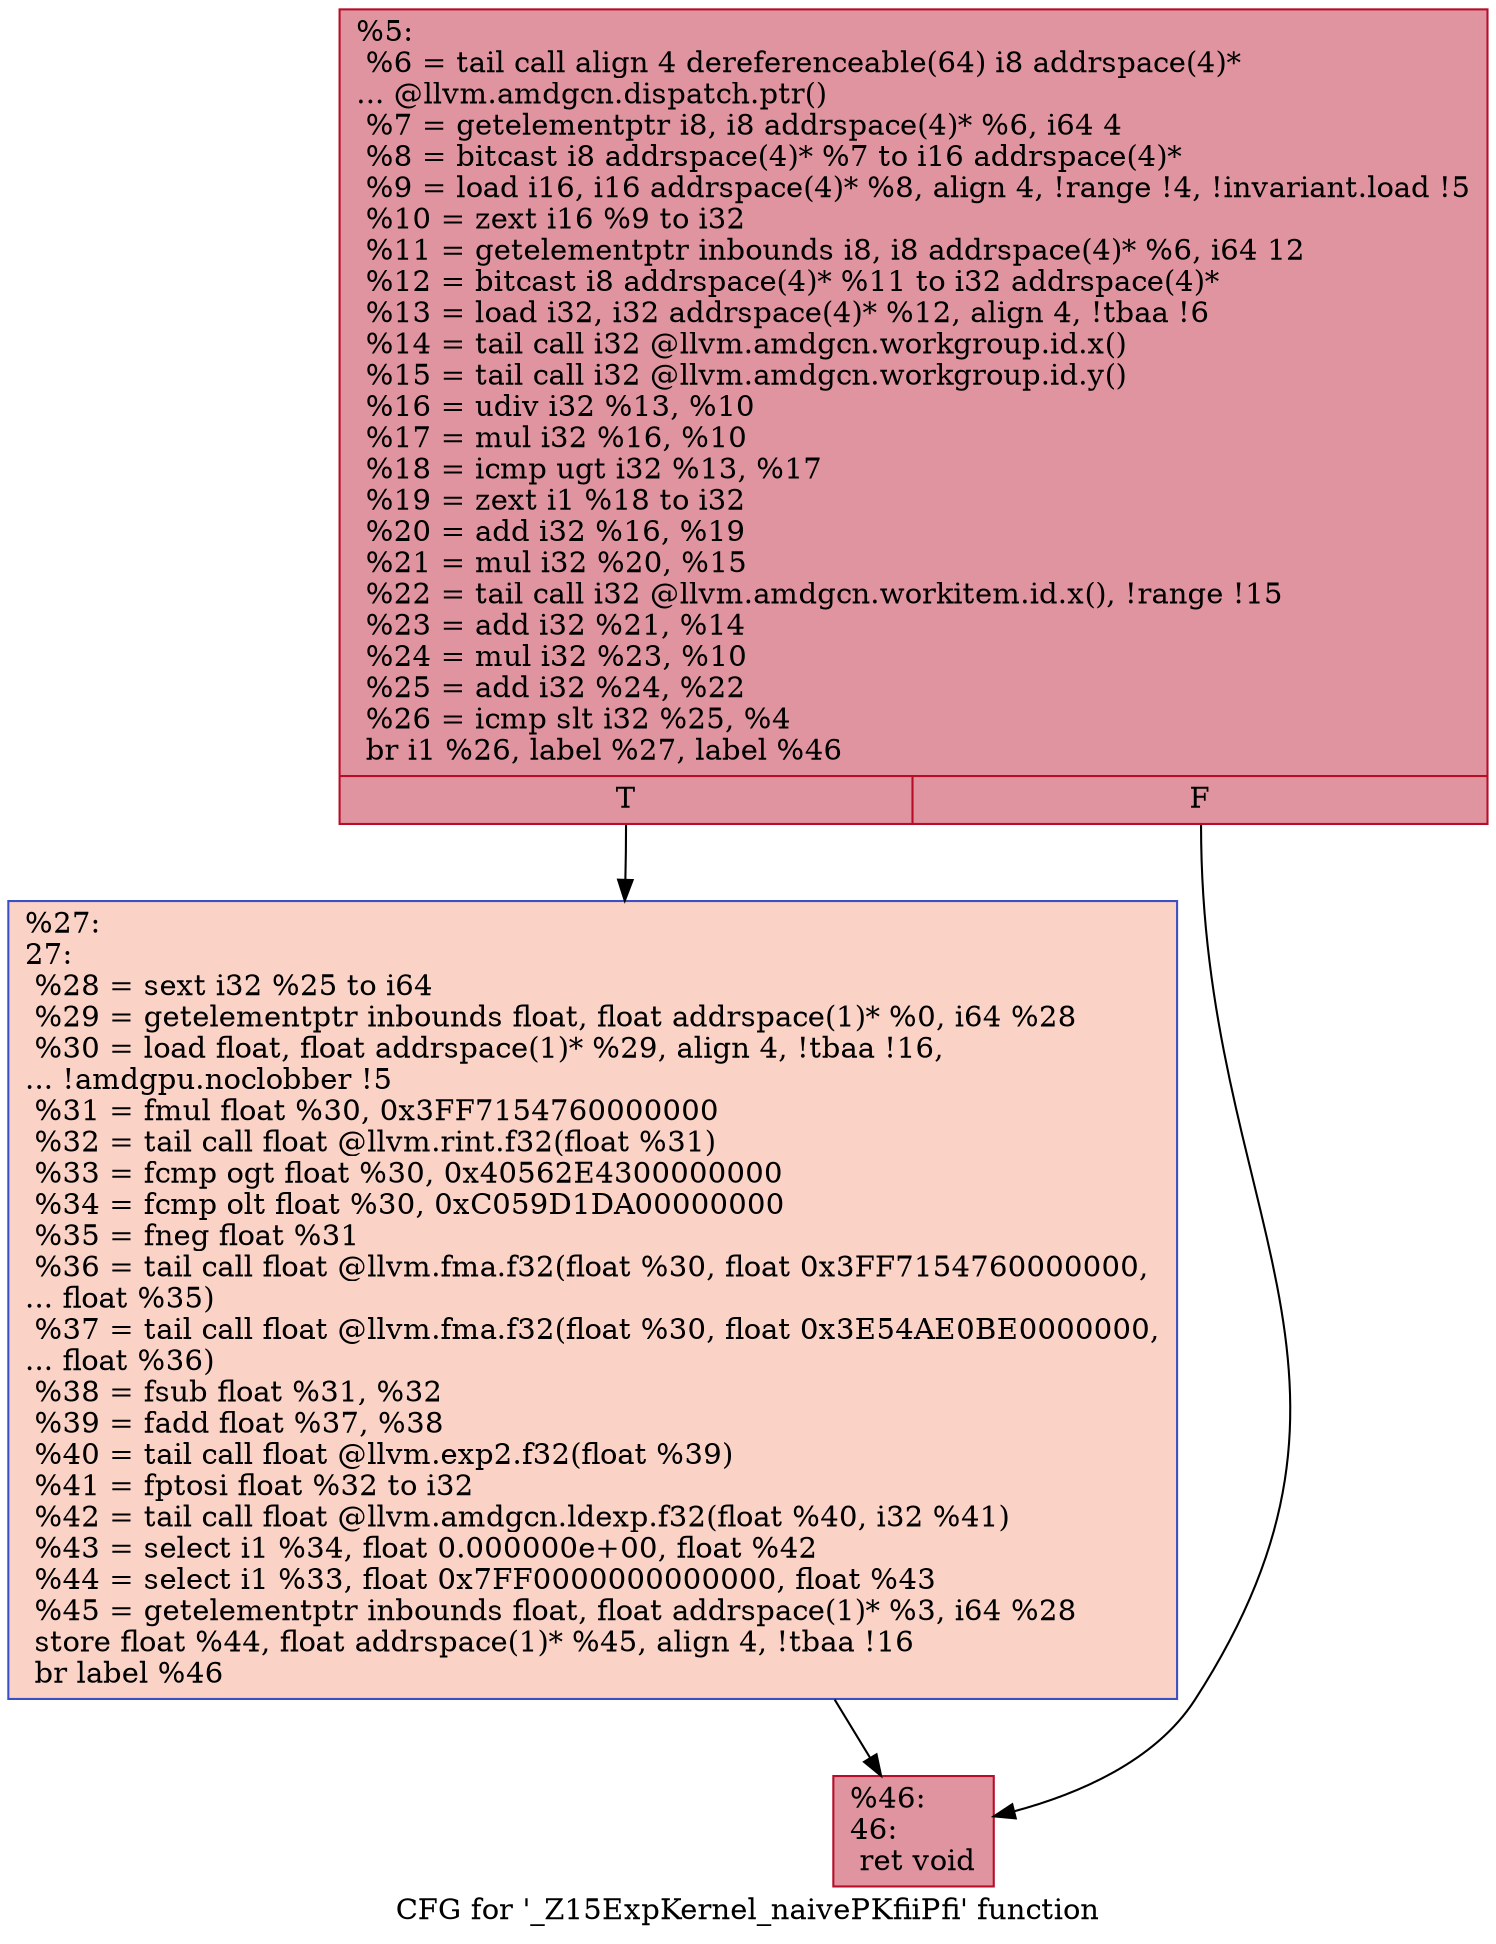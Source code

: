 digraph "CFG for '_Z15ExpKernel_naivePKfiiPfi' function" {
	label="CFG for '_Z15ExpKernel_naivePKfiiPfi' function";

	Node0x4728a20 [shape=record,color="#b70d28ff", style=filled, fillcolor="#b70d2870",label="{%5:\l  %6 = tail call align 4 dereferenceable(64) i8 addrspace(4)*\l... @llvm.amdgcn.dispatch.ptr()\l  %7 = getelementptr i8, i8 addrspace(4)* %6, i64 4\l  %8 = bitcast i8 addrspace(4)* %7 to i16 addrspace(4)*\l  %9 = load i16, i16 addrspace(4)* %8, align 4, !range !4, !invariant.load !5\l  %10 = zext i16 %9 to i32\l  %11 = getelementptr inbounds i8, i8 addrspace(4)* %6, i64 12\l  %12 = bitcast i8 addrspace(4)* %11 to i32 addrspace(4)*\l  %13 = load i32, i32 addrspace(4)* %12, align 4, !tbaa !6\l  %14 = tail call i32 @llvm.amdgcn.workgroup.id.x()\l  %15 = tail call i32 @llvm.amdgcn.workgroup.id.y()\l  %16 = udiv i32 %13, %10\l  %17 = mul i32 %16, %10\l  %18 = icmp ugt i32 %13, %17\l  %19 = zext i1 %18 to i32\l  %20 = add i32 %16, %19\l  %21 = mul i32 %20, %15\l  %22 = tail call i32 @llvm.amdgcn.workitem.id.x(), !range !15\l  %23 = add i32 %21, %14\l  %24 = mul i32 %23, %10\l  %25 = add i32 %24, %22\l  %26 = icmp slt i32 %25, %4\l  br i1 %26, label %27, label %46\l|{<s0>T|<s1>F}}"];
	Node0x4728a20:s0 -> Node0x472b230;
	Node0x4728a20:s1 -> Node0x472b2c0;
	Node0x472b230 [shape=record,color="#3d50c3ff", style=filled, fillcolor="#f59c7d70",label="{%27:\l27:                                               \l  %28 = sext i32 %25 to i64\l  %29 = getelementptr inbounds float, float addrspace(1)* %0, i64 %28\l  %30 = load float, float addrspace(1)* %29, align 4, !tbaa !16,\l... !amdgpu.noclobber !5\l  %31 = fmul float %30, 0x3FF7154760000000\l  %32 = tail call float @llvm.rint.f32(float %31)\l  %33 = fcmp ogt float %30, 0x40562E4300000000\l  %34 = fcmp olt float %30, 0xC059D1DA00000000\l  %35 = fneg float %31\l  %36 = tail call float @llvm.fma.f32(float %30, float 0x3FF7154760000000,\l... float %35)\l  %37 = tail call float @llvm.fma.f32(float %30, float 0x3E54AE0BE0000000,\l... float %36)\l  %38 = fsub float %31, %32\l  %39 = fadd float %37, %38\l  %40 = tail call float @llvm.exp2.f32(float %39)\l  %41 = fptosi float %32 to i32\l  %42 = tail call float @llvm.amdgcn.ldexp.f32(float %40, i32 %41)\l  %43 = select i1 %34, float 0.000000e+00, float %42\l  %44 = select i1 %33, float 0x7FF0000000000000, float %43\l  %45 = getelementptr inbounds float, float addrspace(1)* %3, i64 %28\l  store float %44, float addrspace(1)* %45, align 4, !tbaa !16\l  br label %46\l}"];
	Node0x472b230 -> Node0x472b2c0;
	Node0x472b2c0 [shape=record,color="#b70d28ff", style=filled, fillcolor="#b70d2870",label="{%46:\l46:                                               \l  ret void\l}"];
}
